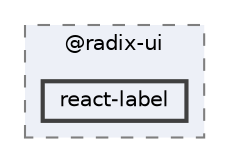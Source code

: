 digraph "C:/Users/arisc/OneDrive/Documents/GitHub/FINAL/EcoEats-Project/node_modules/@radix-ui/react-label"
{
 // LATEX_PDF_SIZE
  bgcolor="transparent";
  edge [fontname=Helvetica,fontsize=10,labelfontname=Helvetica,labelfontsize=10];
  node [fontname=Helvetica,fontsize=10,shape=box,height=0.2,width=0.4];
  compound=true
  subgraph clusterdir_ab62ad447ec992f2fe79c76b760e4d1f {
    graph [ bgcolor="#edf0f7", pencolor="grey50", label="@radix-ui", fontname=Helvetica,fontsize=10 style="filled,dashed", URL="dir_ab62ad447ec992f2fe79c76b760e4d1f.html",tooltip=""]
  dir_9f4a0e290a447127d6bb278096e77619 [label="react-label", fillcolor="#edf0f7", color="grey25", style="filled,bold", URL="dir_9f4a0e290a447127d6bb278096e77619.html",tooltip=""];
  }
}
